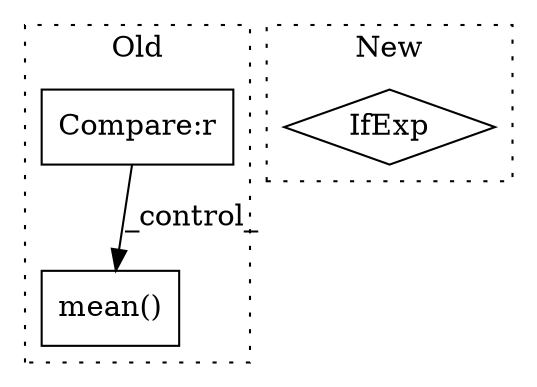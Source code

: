 digraph G {
subgraph cluster0 {
1 [label="mean()" a="75" s="26633,26656" l="8,1" shape="box"];
3 [label="Compare:r" a="40" s="26661" l="26" shape="box"];
label = "Old";
style="dotted";
}
subgraph cluster1 {
2 [label="IfExp" a="51" s="27188,27208" l="4,6" shape="diamond"];
label = "New";
style="dotted";
}
3 -> 1 [label="_control_"];
}